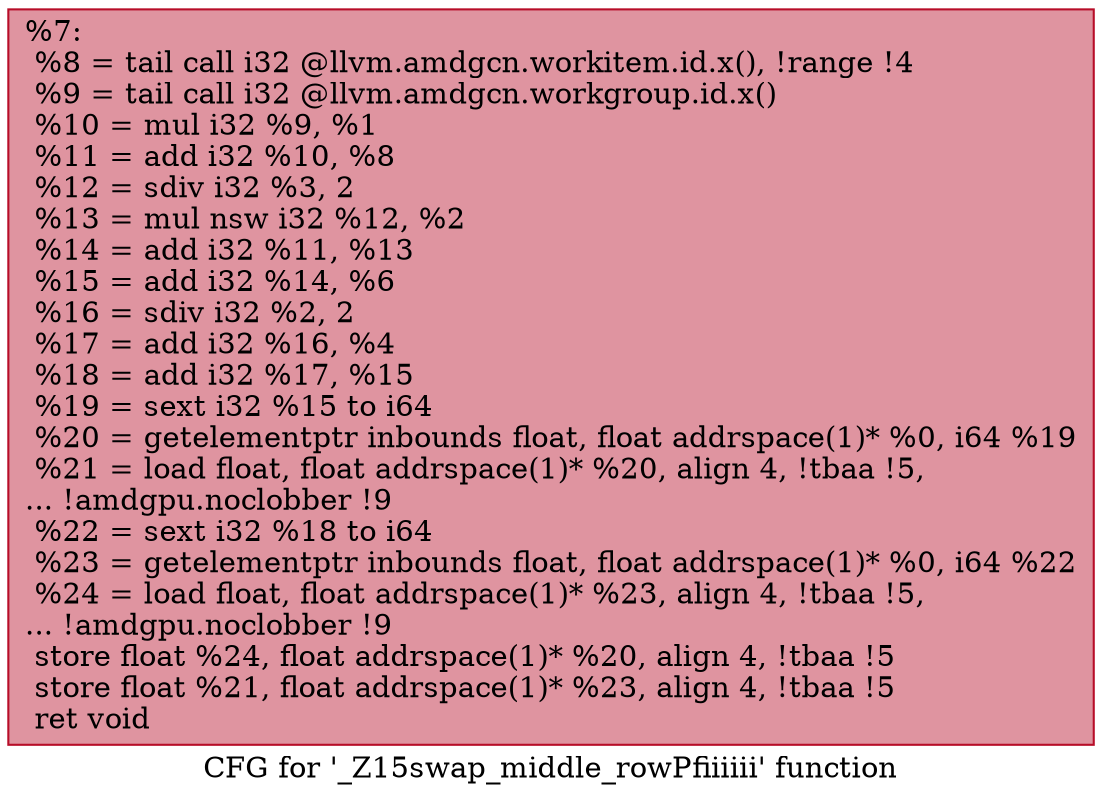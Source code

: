 digraph "CFG for '_Z15swap_middle_rowPfiiiiii' function" {
	label="CFG for '_Z15swap_middle_rowPfiiiiii' function";

	Node0x49c7f40 [shape=record,color="#b70d28ff", style=filled, fillcolor="#b70d2870",label="{%7:\l  %8 = tail call i32 @llvm.amdgcn.workitem.id.x(), !range !4\l  %9 = tail call i32 @llvm.amdgcn.workgroup.id.x()\l  %10 = mul i32 %9, %1\l  %11 = add i32 %10, %8\l  %12 = sdiv i32 %3, 2\l  %13 = mul nsw i32 %12, %2\l  %14 = add i32 %11, %13\l  %15 = add i32 %14, %6\l  %16 = sdiv i32 %2, 2\l  %17 = add i32 %16, %4\l  %18 = add i32 %17, %15\l  %19 = sext i32 %15 to i64\l  %20 = getelementptr inbounds float, float addrspace(1)* %0, i64 %19\l  %21 = load float, float addrspace(1)* %20, align 4, !tbaa !5,\l... !amdgpu.noclobber !9\l  %22 = sext i32 %18 to i64\l  %23 = getelementptr inbounds float, float addrspace(1)* %0, i64 %22\l  %24 = load float, float addrspace(1)* %23, align 4, !tbaa !5,\l... !amdgpu.noclobber !9\l  store float %24, float addrspace(1)* %20, align 4, !tbaa !5\l  store float %21, float addrspace(1)* %23, align 4, !tbaa !5\l  ret void\l}"];
}
